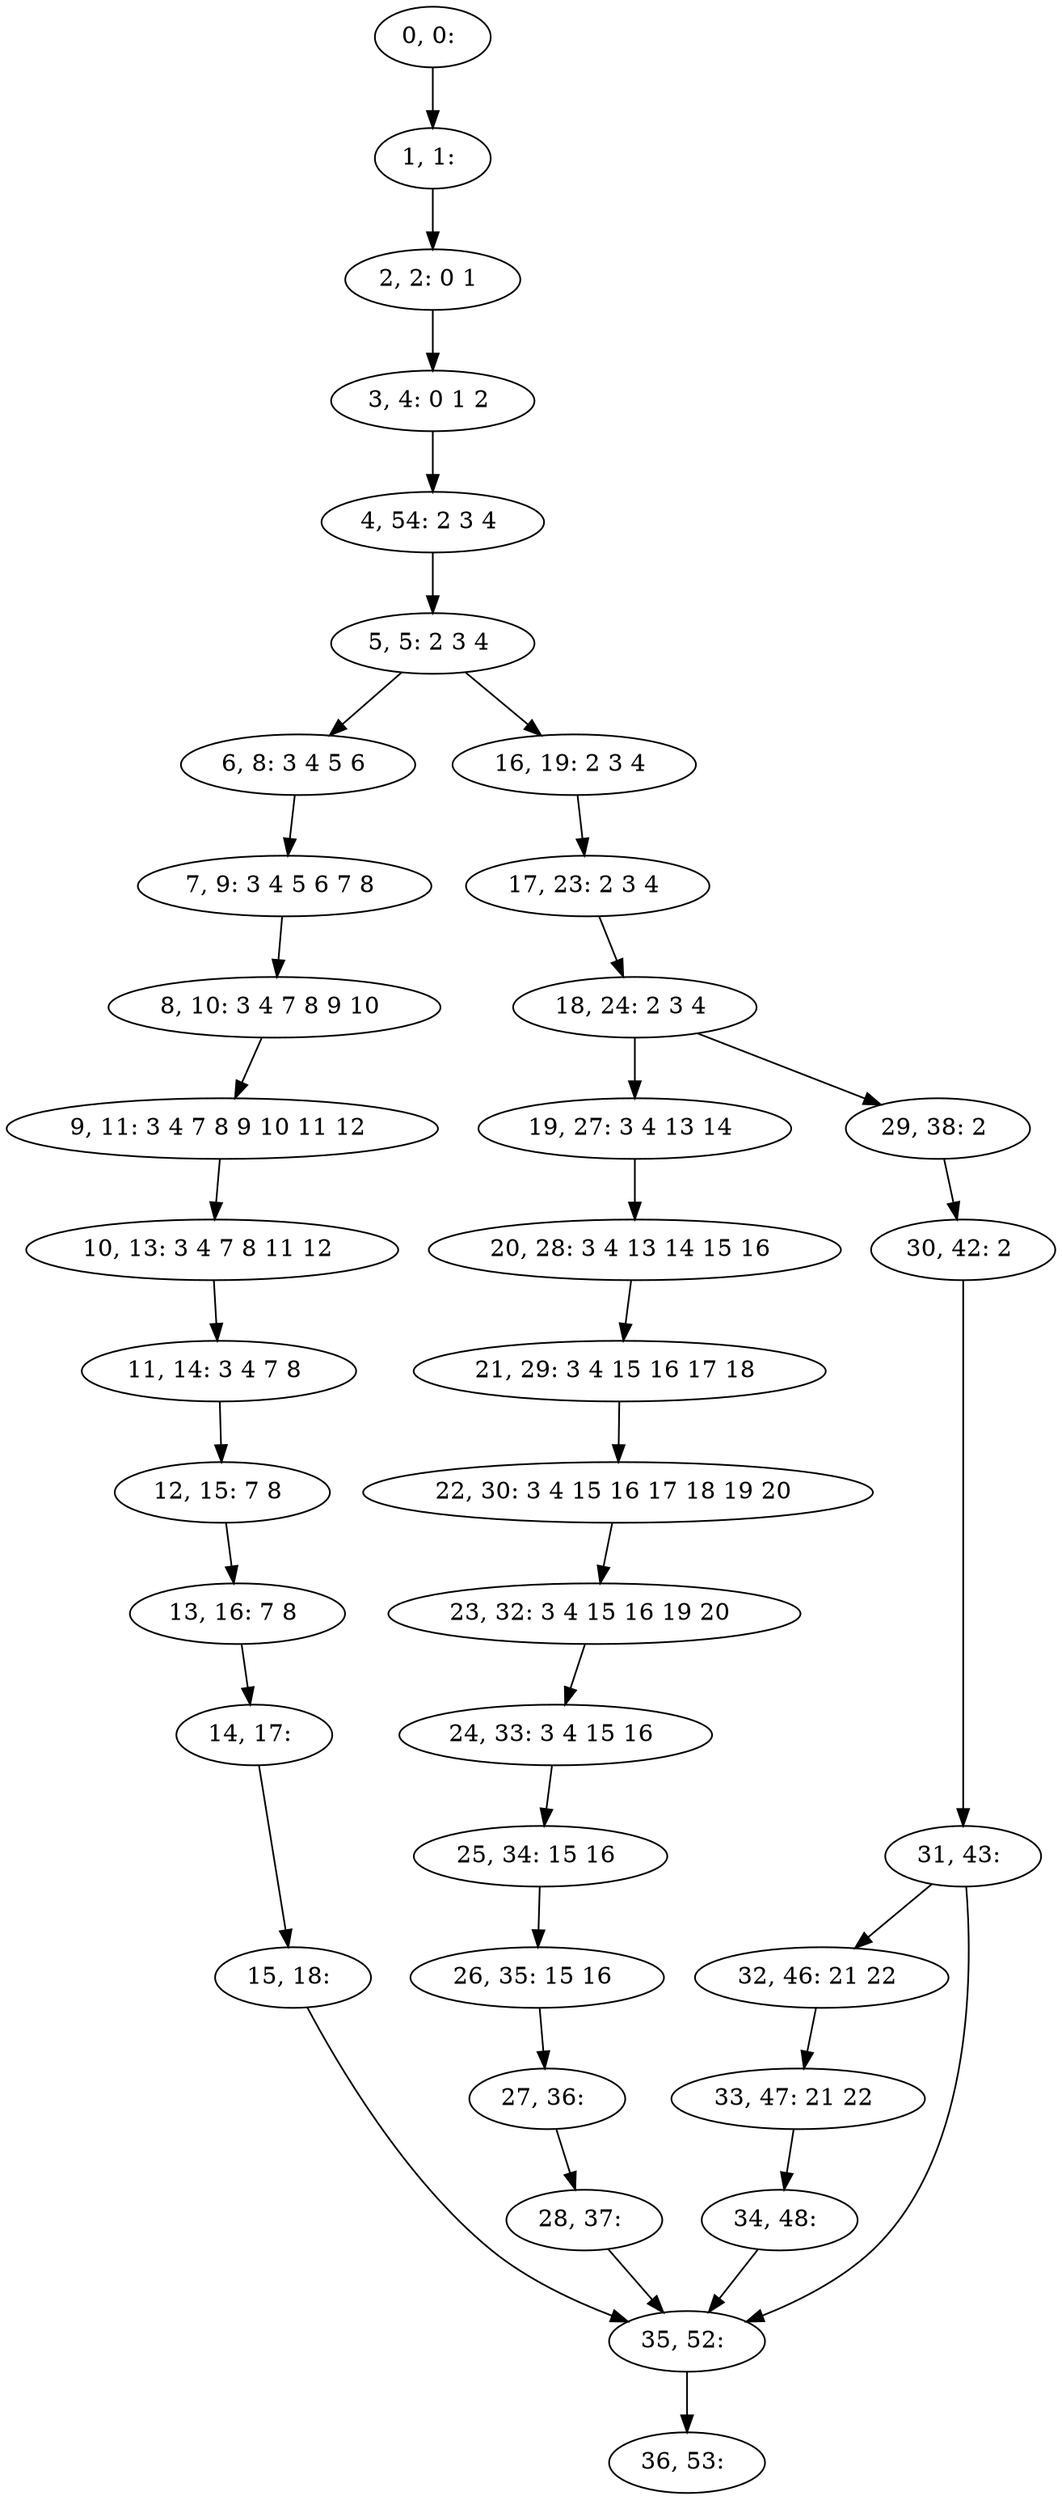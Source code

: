 digraph G {
0[label="0, 0: "];
1[label="1, 1: "];
2[label="2, 2: 0 1 "];
3[label="3, 4: 0 1 2 "];
4[label="4, 54: 2 3 4 "];
5[label="5, 5: 2 3 4 "];
6[label="6, 8: 3 4 5 6 "];
7[label="7, 9: 3 4 5 6 7 8 "];
8[label="8, 10: 3 4 7 8 9 10 "];
9[label="9, 11: 3 4 7 8 9 10 11 12 "];
10[label="10, 13: 3 4 7 8 11 12 "];
11[label="11, 14: 3 4 7 8 "];
12[label="12, 15: 7 8 "];
13[label="13, 16: 7 8 "];
14[label="14, 17: "];
15[label="15, 18: "];
16[label="16, 19: 2 3 4 "];
17[label="17, 23: 2 3 4 "];
18[label="18, 24: 2 3 4 "];
19[label="19, 27: 3 4 13 14 "];
20[label="20, 28: 3 4 13 14 15 16 "];
21[label="21, 29: 3 4 15 16 17 18 "];
22[label="22, 30: 3 4 15 16 17 18 19 20 "];
23[label="23, 32: 3 4 15 16 19 20 "];
24[label="24, 33: 3 4 15 16 "];
25[label="25, 34: 15 16 "];
26[label="26, 35: 15 16 "];
27[label="27, 36: "];
28[label="28, 37: "];
29[label="29, 38: 2 "];
30[label="30, 42: 2 "];
31[label="31, 43: "];
32[label="32, 46: 21 22 "];
33[label="33, 47: 21 22 "];
34[label="34, 48: "];
35[label="35, 52: "];
36[label="36, 53: "];
0->1 ;
1->2 ;
2->3 ;
3->4 ;
4->5 ;
5->6 ;
5->16 ;
6->7 ;
7->8 ;
8->9 ;
9->10 ;
10->11 ;
11->12 ;
12->13 ;
13->14 ;
14->15 ;
15->35 ;
16->17 ;
17->18 ;
18->19 ;
18->29 ;
19->20 ;
20->21 ;
21->22 ;
22->23 ;
23->24 ;
24->25 ;
25->26 ;
26->27 ;
27->28 ;
28->35 ;
29->30 ;
30->31 ;
31->32 ;
31->35 ;
32->33 ;
33->34 ;
34->35 ;
35->36 ;
}
